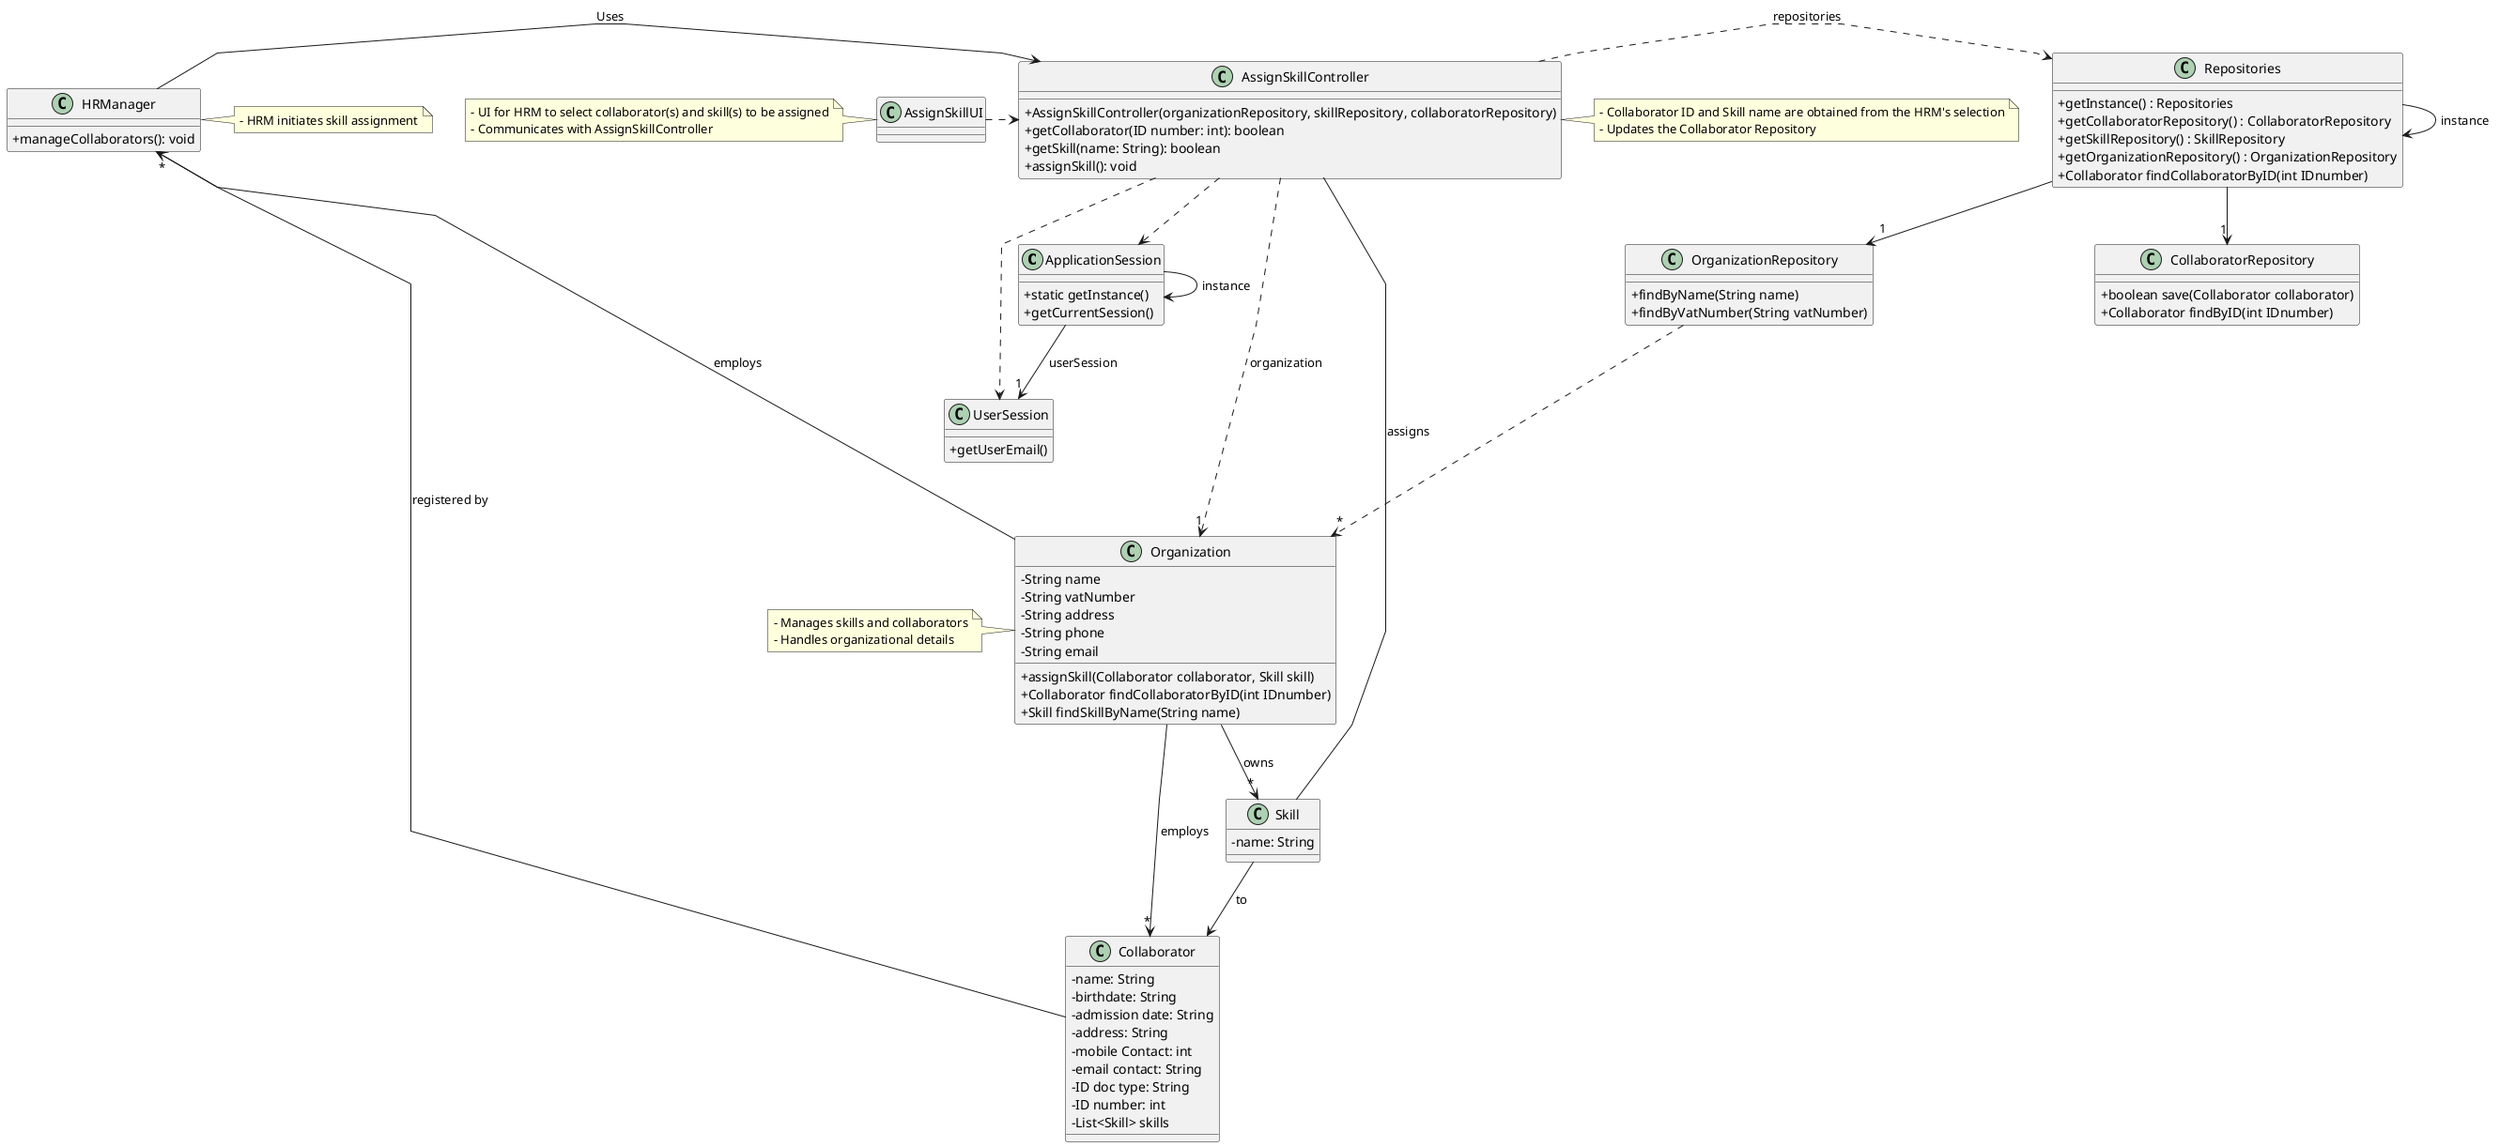 @startuml
'skinparam monochrome true
skinparam packageStyle rectangle
skinparam shadowing false
skinparam linetype polyline
'skinparam linetype orto

skinparam classAttributeIconSize 0

'left to right direction

class ApplicationSession
{
    + static getInstance()
    + getCurrentSession()
}

class UserSession
{
    + getUserEmail()
}

class Collaborator {
    - name: String
    - birthdate: String
    - admission date: String
    - address: String
    - mobile Contact: int
    - email contact: String
    - ID doc type: String
    - ID number: int
    - List<Skill> skills
}

class AssignSkillController {
    + AssignSkillController(organizationRepository, skillRepository, collaboratorRepository)
    + getCollaborator(ID number: int): boolean
    + getSkill(name: String): boolean
    + assignSkill(): void
}

class Skill {
    - name: String
}

class HRManager {
    + manageCollaborators(): void
}

class CollaboratorRepository {
   + boolean save(Collaborator collaborator)
   + Collaborator findByID(int IDnumber)
 }

 class Organization {
   - String name
   - String vatNumber
   - String address
   - String phone
   - String email
   + assignSkill(Collaborator collaborator, Skill skill)
   + Collaborator findCollaboratorByID(int IDnumber)
   + Skill findSkillByName(String name)
 }

 class OrganizationRepository {
   + findByName(String name)
   + findByVatNumber(String vatNumber)
 }

 class Repositories {
   + getInstance() : Repositories
   + getCollaboratorRepository() : CollaboratorRepository
   + getSkillRepository() : SkillRepository
   + getOrganizationRepository() : OrganizationRepository
   + Collaborator findCollaboratorByID(int IDnumber)
 }

 class AssignSkillUI {
 }

AssignSkillController -- Skill: assigns
Skill --> Collaborator: to
HRManager -> AssignSkillController: Uses


Repositories -> Repositories : instance
ApplicationSession -> ApplicationSession : instance
AssignSkillUI .> AssignSkillController

AssignSkillController .> Repositories : repositories

Repositories --> "1" OrganizationRepository
Repositories --> "1" CollaboratorRepository

OrganizationRepository ...> "*" Organization
ApplicationSession --> "1" UserSession : userSession

AssignSkillController ..> "1" Organization : organization
AssignSkillController ..> ApplicationSession
AssignSkillController ..> UserSession
Collaborator --> HRManager : registered by

Organization --> "*" HRManager : employs
Organization --> "*" Collaborator : employs
Organization --> "*" Skill : owns

note right of AssignSkillController
  - Collaborator ID and Skill name are obtained from the HRM's selection
  - Updates the Collaborator Repository
end note

note right of HRManager
  - HRM initiates skill assignment
end note

note left of AssignSkillUI
  - UI for HRM to select collaborator(s) and skill(s) to be assigned
  - Communicates with AssignSkillController
end note

note left of Organization
  - Manages skills and collaborators
  - Handles organizational details
end note

@enduml